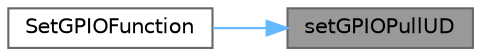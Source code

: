 digraph "setGPIOPullUD"
{
 // LATEX_PDF_SIZE
  bgcolor="transparent";
  edge [fontname=Helvetica,fontsize=10,labelfontname=Helvetica,labelfontsize=10];
  node [fontname=Helvetica,fontsize=10,shape=box,height=0.2,width=0.4];
  rankdir="RL";
  Node1 [label="setGPIOPullUD",height=0.2,width=0.4,color="gray40", fillcolor="grey60", style="filled", fontcolor="black",tooltip=" "];
  Node1 -> Node2 [dir="back",color="steelblue1",style="solid"];
  Node2 [label="SetGPIOFunction",height=0.2,width=0.4,color="grey40", fillcolor="white", style="filled",URL="$utils_8c.html#aa2fde7aeffbc580ba89d652870c2a7db",tooltip=" "];
}

